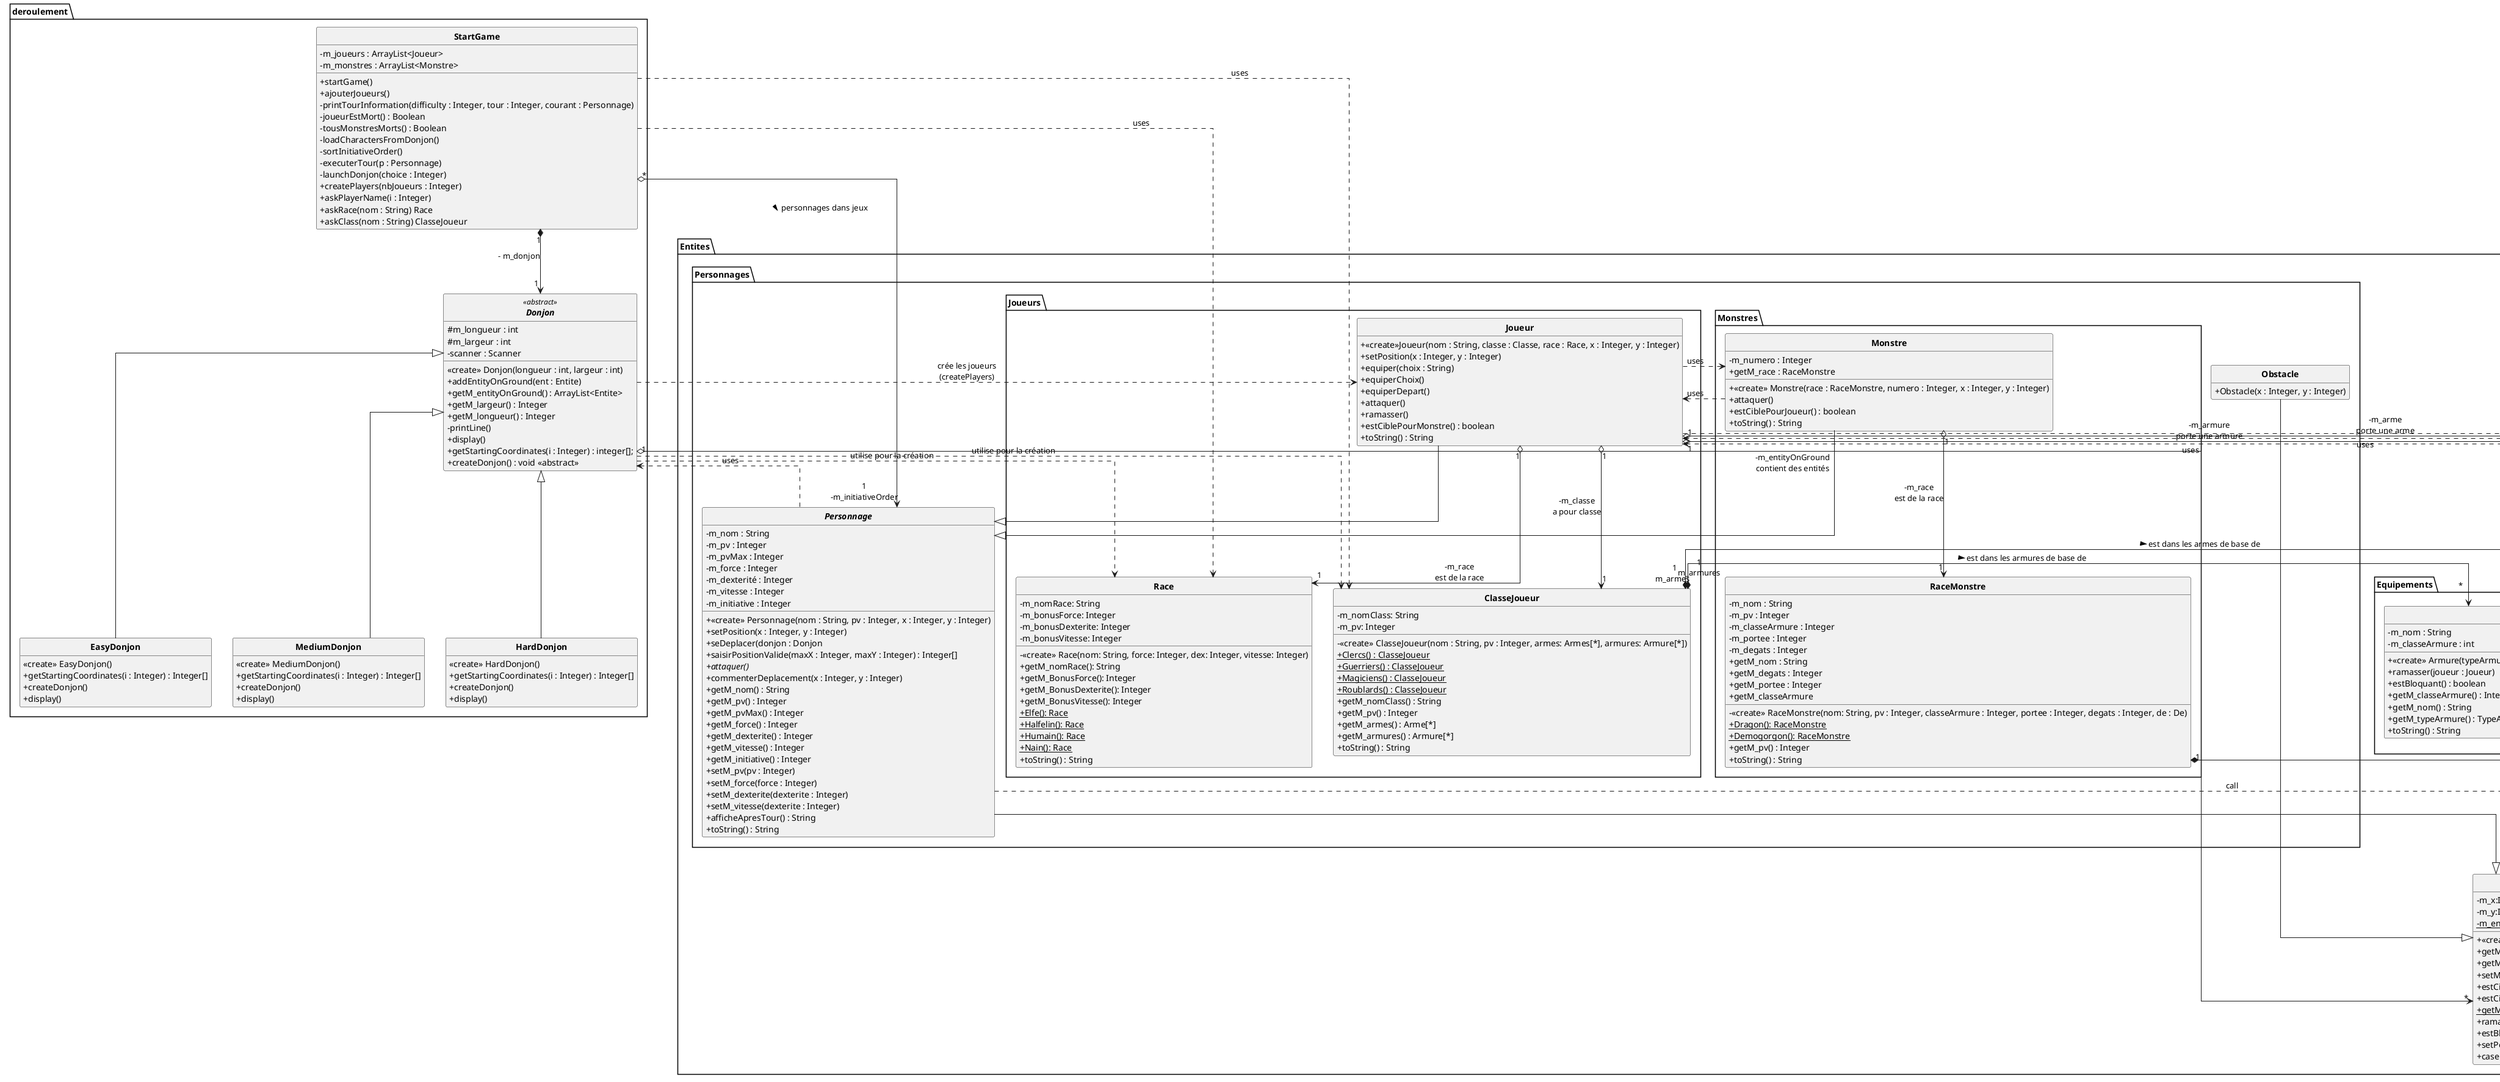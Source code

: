 @startuml
'https://plantuml.com/use-case-diagram
skinparam style strictuml
skinparam classFontStyle Bold
skinparam classAttributeIconSize 0
skinparam linetype ortho
hide empty members
package Entites{
    abstract class Entite {
        - m_x:Integer
        - m_y:Integer
        - {static} m_entites : List<Entite>
        + <<create>> Entite(x : Integer, y: Integer)
        + getM_x() : Integer
        + getM_y() : Integer
        + setM_entites()
        + estCiblePourJoueur() : boolean
        + estCiblePourMonstre() : boolean
        + {static} getM_entites() : List<Entite>
        + ramasser(Joueur : joueur)
        + estBloquant() : boolean
        + setPosition(x : Integer, y : Integer)
        + caseOccupee(x : Integer, y : Integer)
    }

    package Equipements
    {
      ' Class Arme
      class Arme{
        - m_nom : String
        - m_portee : Integer
        + <<create>> Arme(type: TypeArme, nom: String , Dedegats: De , portee: Integer)
        + ramasser(joueur : Joueur)
        + estBloquant() : boolean
        + getM_typeArme() : TypeArme
        + getM_nom() : String
        + getM_degats(): De
        + getM_portee(): Integer
        + toString() : String
      }
      enum TypeArme <<enumerate>>
      {
        COURANTE
        DISTANCE
        GUERRE
      }
      ' Class Armure
      class Armure{
        - m_nom : String
        - m_classeArmure : int
        + <<create>> Armure(typeArmure : TypeArmure, nom : String, classeArmure : Integer)
        + ramasser(joueur : Joueur)
        + estBloquant() : boolean
        + getM_classeArmure() : Integer
        + getM_nom() : String
        + getM_typeArmure() : TypeArmure
        + toString() : String
      }
      enum TypeArmure <<enumerate>>
      {
        LEGERE
        LOURDE
      }
    }
    package Personnages {
        abstract class Personnage{
            -m_nom : String
            -m_pv : Integer
            -m_pvMax : Integer
            -m_force : Integer
            -m_dexterité : Integer
            -m_vitesse : Integer
            -m_initiative : Integer
            + <<create>> Personnage(nom : String, pv : Integer, x : Integer, y : Integer)
            + setPosition(x : Integer, y : Integer)
            + seDeplacer(donjon : Donjon
            + saisirPositionValide(maxX : Integer, maxY : Integer) : Integer[]
            + {abstract} attaquer()
            + commenterDeplacement(x : Integer, y : Integer)
            + getM_nom() : String
            + getM_pv() : Integer
            + getM_pvMax() : Integer
            + getM_force() : Integer
            + getM_dexterite() : Integer
            + getM_vitesse() : Integer
            + getM_initiative() : Integer
            + setM_pv(pv : Integer)
            + setM_force(force : Integer)
            + setM_dexterite(dexterite : Integer)
            + setM_vitesse(dexterite : Integer)
            + afficheApresTour() : String
            + toString() : String
        }
        package Joueurs {
            class Joueur{
                +<<create>>Joueur(nom : String, classe : Classe, race : Race, x : Integer, y : Integer)
                +setPosition(x : Integer, y : Integer)
                +equiper(choix : String)
                +equiperChoix()
                +equiperDepart()
                +attaquer()
                +ramasser()
                +estCiblePourMonstre() : boolean
                +toString() : String
            }
            class ClasseJoueur {
               - m_nomClass: String
               - m_pv: Integer
               - <<create>> ClasseJoueur(nom : String, pv : Integer, armes: Armes[*], armures: Armure[*])
               + {static} Clercs() : ClasseJoueur
               + {static} Guerriers() : ClasseJoueur
               + {static} Magiciens() : ClasseJoueur
               + {static} Roublards() : ClasseJoueur
               + getM_nomClass() : String
               + getM_pv() : Integer
               + getM_armes() : Arme[*]
               + getM_armures() : Armure[*]
               + toString() : String
            }

            class Race {
              - m_nomRace: String
              - m_bonusForce: Integer
              - m_bonusDexterite: Integer
              - m_bonusVitesse: Integer
              - <<create>> Race(nom: String, force: Integer, dex: Integer, vitesse: Integer)
              + getM_nomRace(): String
              + getM_BonusForce(): Integer
              + getM_BonusDexterite(): Integer
              + getM_BonusVitesse(): Integer
              + {static} Elfe(): Race
              + {static} Halfelin(): Race
              + {static} Humain(): Race
              + {static} Nain(): Race
              + toString() : String
            }
        }
        package Monstres {
            class Monstre {
                - m_numero : Integer
                + <<create>> Monstre(race : RaceMonstre, numero : Integer, x : Integer, y : Integer)
                + attaquer()
                + estCiblePourJoueur() : boolean
                + getM_race : RaceMonstre
                + toString() : String
            }

            class RaceMonstre {
                - m_nom : String
                - m_pv : Integer
                - m_classeArmure : Integer
                - m_portee : Integer
                - m_degats : Integer
                - <<create>> RaceMonstre(nom: String, pv : Integer, classeArmure : Integer, portee : Integer, degats : Integer, de : De)
                + {static} Dragon(): RaceMonstre
                + {static} Demogorgon(): RaceMonstre
                + getM_pv() : Integer
                + getM_nom : String
                + getM_degats : Integer
                + getM_portee : Integer
                + getM_classeArmure
                + toString() : String
            }
        }

        class Obstacle {
            + Obstacle(x : Integer, y : Integer)
        }
    }
}
package utils
{
  class Utils <<static>>{
    + {static} dico : Map<Character, Integer>
    + {static} dico2 : Map<Integer,Character>
  }
  class De
  {
    - m_nombreDes : Integer
    - m_facesParDe: Integer
    + <<create>> De(nombreDes : Integer, facesParDe : Integer)
    + lanceDe(): Integer
    + lanceDePrint(): Integer
    + toString(): String
  }
}
package deroulement {
           abstract class Donjon <<abstract>>{
                # m_longueur : int
                # m_largeur : int
                - scanner : Scanner
                <<create>> Donjon(longueur : int, largeur : int)
                + addEntityOnGround(ent : Entite)
                + getM_entityOnGround() : ArrayList<Entite>
                + getM_largeur() : Integer
                + getM_longueur() : Integer
                - printLine()
                + display()
                + getStartingCoordinates(i : Integer) : integer[];
                + createDonjon() : void <<abstract>>
            }
           class EasyDonjon extends Donjon {
                <<create>> EasyDonjon()
                + getStartingCoordinates(i : Integer) : Integer[]
                + createDonjon()
                + display()
           }
           class MediumDonjon extends Donjon {
                            <<create>> MediumDonjon()
                            + getStartingCoordinates(i : Integer) : Integer[]
                            + createDonjon()
                            + display()
           }
           class HardDonjon extends Donjon {
                                       <<create>> HardDonjon()
                                       + getStartingCoordinates(i : Integer) : Integer[]
                                       + createDonjon()
                                       + display()
           }
           class StartGame {
               - m_joueurs : ArrayList<Joueur>
               - m_monstres : ArrayList<Monstre>
               + startGame()
               + ajouterJoueurs()
               - printTourInformation(difficulty : Integer, tour : Integer, courant : Personnage)
               - joueurEstMort() : Boolean
               - tousMonstresMorts() : Boolean
               - loadCharactersFromDonjon()
               - sortInitiativeOrder()
               - executerTour(p : Personnage)
               - launchDonjon(choice : Integer)
               + createPlayers(nbJoueurs : Integer)
               + askPlayerName(i : Integer)
               + askRace(nom : String) Race
               + askClass(nom : String) ClasseJoueur
           }

}

' Donjon Relations
Donjon "1" o--> "*" Entite : -m_entityOnGround\ncontient des entités
Donjon ..> Joueur : "crée les joueurs\n(createPlayers)"
Donjon ..> Race : "utilise pour la création"
Donjon ..> ClasseJoueur : "utilise pour la création"

' Class Startgame Relations
StartGame "1 " *--> "1 " Donjon : - m_donjon
StartGame .> ClasseJoueur: "«uses»"
StartGame .> Race: "«uses»"
StartGame "*" o--> "1\n-m_initiativeOrder" Personnage : personnages dans jeux\t\t >


' Relations de Personnage
Personnage <|-up- Joueur
Personnage <|-up- Monstre
Personnage .> Donjon : "uses"
Personnage .> Utils : "«call»"

' Relations de Entite
Entite <|-up- Personnage
Entite <|-up- Arme
Entite <|-up- Armure
Entite <|-up- Obstacle
Entite "1" o--> "*" Entite : -m_entites
Entite ..> Arme : "uses"
Entite ..> Armure : "uses"


' Relations de ClasseJoueur
ClasseJoueur "1\nm_armes  " *----> "*" Arme:est dans les armes de base de >
ClasseJoueur "1\nm_armures" *----> "*\n" Armure : est dans les armures de base de >

' Relations de Joueur

Joueur "1" o--> "0..1" Arme : -m_arme\nporte une arme
Joueur "1" o--> "0..1" Armure : -m_armure\nporte une armure
Joueur "1" o--> "1" Race : -m_race\nest de la race
Joueur "1" o--> "1" ClasseJoueur : -m_classe\na pour classe
Joueur ..> De : "uses"
Joueur ..> Monstre : "uses"

' Relations de Monstre
Monstre "1" o--> "1" RaceMonstre : -m_race\nest de la race
Monstre ..> Joueur : "uses"

' Relations de RaceMonstre
RaceMonstre "1" *--> "1" De : -m_deDegats\nfait les degats

' Class Arme Relations
Arme .> TypeArme : "«uses»\n m_typeArme"
Arme "1" *--> "1\n -m_degats" De : fait les dégâts
Arme .> Joueur : "uses"
'Class Armure Relations
Armure .> TypeArmure : "«uses»\n m_typeArmure"
Armure .> Joueur : "uses"


@enduml